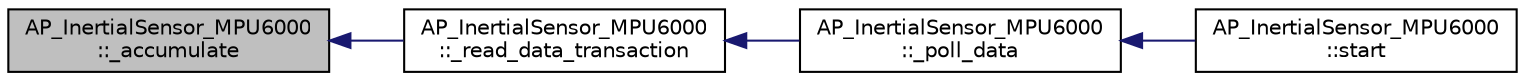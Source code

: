 digraph "AP_InertialSensor_MPU6000::_accumulate"
{
 // INTERACTIVE_SVG=YES
  edge [fontname="Helvetica",fontsize="10",labelfontname="Helvetica",labelfontsize="10"];
  node [fontname="Helvetica",fontsize="10",shape=record];
  rankdir="LR";
  Node1 [label="AP_InertialSensor_MPU6000\l::_accumulate",height=0.2,width=0.4,color="black", fillcolor="grey75", style="filled", fontcolor="black"];
  Node1 -> Node2 [dir="back",color="midnightblue",fontsize="10",style="solid",fontname="Helvetica"];
  Node2 [label="AP_InertialSensor_MPU6000\l::_read_data_transaction",height=0.2,width=0.4,color="black", fillcolor="white", style="filled",URL="$classAP__InertialSensor__MPU6000.html#a9bfa75a960a70347342c2d06a7353aeb"];
  Node2 -> Node3 [dir="back",color="midnightblue",fontsize="10",style="solid",fontname="Helvetica"];
  Node3 [label="AP_InertialSensor_MPU6000\l::_poll_data",height=0.2,width=0.4,color="black", fillcolor="white", style="filled",URL="$classAP__InertialSensor__MPU6000.html#a6537b21d8c9cd527ddcc408284dfe245"];
  Node3 -> Node4 [dir="back",color="midnightblue",fontsize="10",style="solid",fontname="Helvetica"];
  Node4 [label="AP_InertialSensor_MPU6000\l::start",height=0.2,width=0.4,color="black", fillcolor="white", style="filled",URL="$classAP__InertialSensor__MPU6000.html#acb7932ff986a10057b3d2824185009d4"];
}
